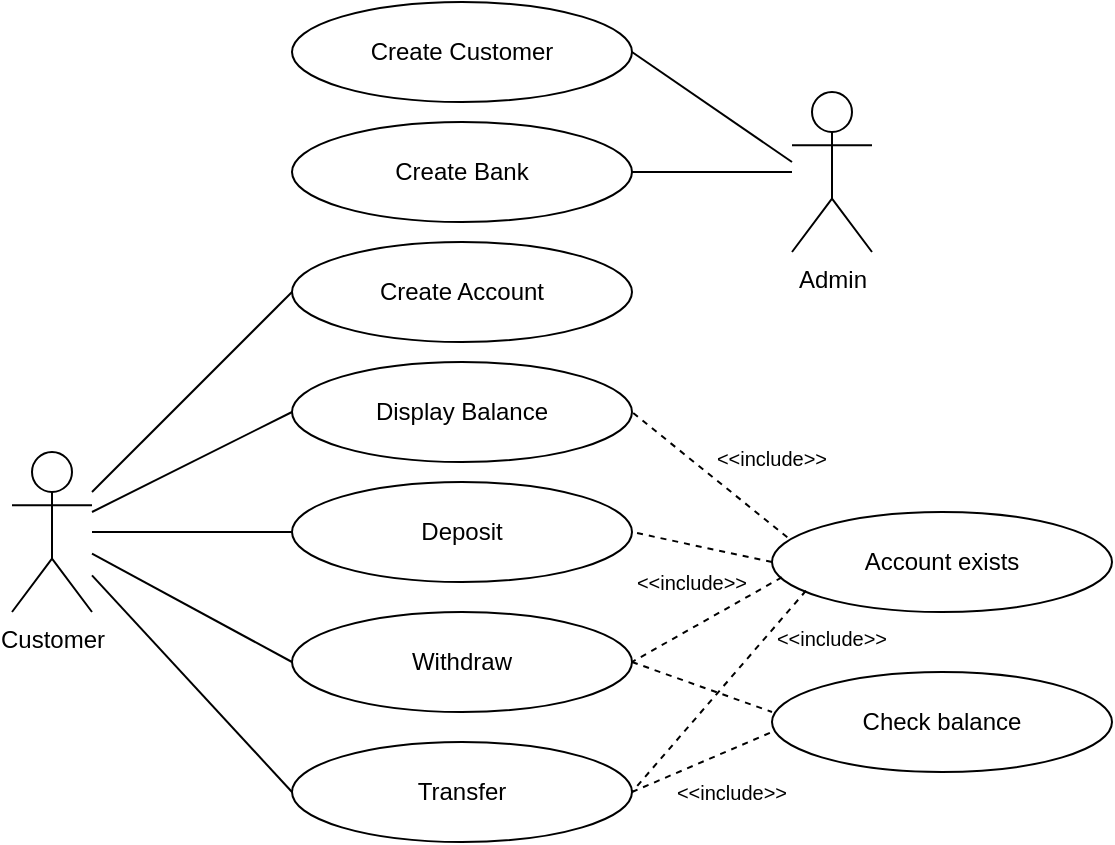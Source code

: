 <mxfile version="20.1.1" type="device"><diagram id="9brEvuMMnQC22IjXozon" name="Page-1"><mxGraphModel dx="865" dy="1534" grid="1" gridSize="10" guides="1" tooltips="1" connect="1" arrows="1" fold="1" page="1" pageScale="1" pageWidth="850" pageHeight="1100" math="0" shadow="0"><root><mxCell id="0"/><mxCell id="1" parent="0"/><mxCell id="LHPxa-RqKIYYLWFbv6Tk-1" value="Customer" style="shape=umlActor;verticalLabelPosition=bottom;verticalAlign=top;html=1;outlineConnect=0;" vertex="1" parent="1"><mxGeometry x="150" y="75" width="40" height="80" as="geometry"/></mxCell><mxCell id="LHPxa-RqKIYYLWFbv6Tk-3" value="Display Balance" style="ellipse;whiteSpace=wrap;html=1;" vertex="1" parent="1"><mxGeometry x="290" y="30" width="170" height="50" as="geometry"/></mxCell><mxCell id="LHPxa-RqKIYYLWFbv6Tk-18" value="Deposit" style="ellipse;whiteSpace=wrap;html=1;" vertex="1" parent="1"><mxGeometry x="290" y="90" width="170" height="50" as="geometry"/></mxCell><mxCell id="LHPxa-RqKIYYLWFbv6Tk-19" value="Withdraw" style="ellipse;whiteSpace=wrap;html=1;" vertex="1" parent="1"><mxGeometry x="290" y="155" width="170" height="50" as="geometry"/></mxCell><mxCell id="LHPxa-RqKIYYLWFbv6Tk-20" value="Admin" style="shape=umlActor;verticalLabelPosition=bottom;verticalAlign=top;html=1;outlineConnect=0;" vertex="1" parent="1"><mxGeometry x="540" y="-105" width="40" height="80" as="geometry"/></mxCell><mxCell id="LHPxa-RqKIYYLWFbv6Tk-21" value="Transfer" style="ellipse;whiteSpace=wrap;html=1;" vertex="1" parent="1"><mxGeometry x="290" y="220" width="170" height="50" as="geometry"/></mxCell><mxCell id="LHPxa-RqKIYYLWFbv6Tk-25" value="" style="endArrow=none;html=1;rounded=0;entryX=0;entryY=0.5;entryDx=0;entryDy=0;endFill=0;" edge="1" parent="1" source="LHPxa-RqKIYYLWFbv6Tk-1" target="LHPxa-RqKIYYLWFbv6Tk-18"><mxGeometry width="50" height="50" relative="1" as="geometry"><mxPoint x="190" y="120" as="sourcePoint"/><mxPoint x="370" y="230" as="targetPoint"/></mxGeometry></mxCell><mxCell id="LHPxa-RqKIYYLWFbv6Tk-26" value="" style="endArrow=none;html=1;rounded=0;entryX=0;entryY=0.5;entryDx=0;entryDy=0;endFill=0;" edge="1" parent="1" source="LHPxa-RqKIYYLWFbv6Tk-1" target="LHPxa-RqKIYYLWFbv6Tk-19"><mxGeometry width="50" height="50" relative="1" as="geometry"><mxPoint x="190.0" y="190" as="sourcePoint"/><mxPoint x="290.0" y="240" as="targetPoint"/></mxGeometry></mxCell><mxCell id="LHPxa-RqKIYYLWFbv6Tk-27" value="Create Account" style="ellipse;whiteSpace=wrap;html=1;" vertex="1" parent="1"><mxGeometry x="290" y="-30" width="170" height="50" as="geometry"/></mxCell><mxCell id="LHPxa-RqKIYYLWFbv6Tk-29" value="" style="endArrow=none;html=1;rounded=0;entryX=0;entryY=0.5;entryDx=0;entryDy=0;endFill=0;" edge="1" parent="1" source="LHPxa-RqKIYYLWFbv6Tk-1" target="LHPxa-RqKIYYLWFbv6Tk-27"><mxGeometry width="50" height="50" relative="1" as="geometry"><mxPoint x="200.0" y="90" as="sourcePoint"/><mxPoint x="300.0" y="140" as="targetPoint"/></mxGeometry></mxCell><mxCell id="LHPxa-RqKIYYLWFbv6Tk-30" value="" style="endArrow=none;html=1;rounded=0;entryX=0;entryY=0.5;entryDx=0;entryDy=0;endFill=0;" edge="1" parent="1" source="LHPxa-RqKIYYLWFbv6Tk-1" target="LHPxa-RqKIYYLWFbv6Tk-3"><mxGeometry width="50" height="50" relative="1" as="geometry"><mxPoint x="190" y="120" as="sourcePoint"/><mxPoint x="300.0" y="65" as="targetPoint"/></mxGeometry></mxCell><mxCell id="LHPxa-RqKIYYLWFbv6Tk-32" value="" style="endArrow=none;html=1;rounded=0;entryX=0;entryY=0.5;entryDx=0;entryDy=0;endFill=0;" edge="1" parent="1" source="LHPxa-RqKIYYLWFbv6Tk-1" target="LHPxa-RqKIYYLWFbv6Tk-21"><mxGeometry width="50" height="50" relative="1" as="geometry"><mxPoint x="200.0" y="135.833" as="sourcePoint"/><mxPoint x="300.0" y="190.0" as="targetPoint"/></mxGeometry></mxCell><mxCell id="LHPxa-RqKIYYLWFbv6Tk-35" value="Create Bank" style="ellipse;whiteSpace=wrap;html=1;" vertex="1" parent="1"><mxGeometry x="290" y="-90" width="170" height="50" as="geometry"/></mxCell><mxCell id="LHPxa-RqKIYYLWFbv6Tk-36" value="" style="endArrow=none;html=1;rounded=0;entryX=1;entryY=0.5;entryDx=0;entryDy=0;endFill=0;" edge="1" parent="1" source="LHPxa-RqKIYYLWFbv6Tk-20" target="LHPxa-RqKIYYLWFbv6Tk-35"><mxGeometry width="50" height="50" relative="1" as="geometry"><mxPoint x="200.0" y="105.0" as="sourcePoint"/><mxPoint x="300.0" y="5.0" as="targetPoint"/></mxGeometry></mxCell><mxCell id="LHPxa-RqKIYYLWFbv6Tk-37" value="Create Customer" style="ellipse;whiteSpace=wrap;html=1;" vertex="1" parent="1"><mxGeometry x="290" y="-150" width="170" height="50" as="geometry"/></mxCell><mxCell id="LHPxa-RqKIYYLWFbv6Tk-38" value="" style="endArrow=none;html=1;rounded=0;entryX=1;entryY=0.5;entryDx=0;entryDy=0;endFill=0;" edge="1" parent="1" target="LHPxa-RqKIYYLWFbv6Tk-37"><mxGeometry width="50" height="50" relative="1" as="geometry"><mxPoint x="540" y="-70" as="sourcePoint"/><mxPoint x="470.0" y="-55.0" as="targetPoint"/></mxGeometry></mxCell><mxCell id="LHPxa-RqKIYYLWFbv6Tk-39" value="Check balance" style="ellipse;whiteSpace=wrap;html=1;" vertex="1" parent="1"><mxGeometry x="530" y="185" width="170" height="50" as="geometry"/></mxCell><mxCell id="LHPxa-RqKIYYLWFbv6Tk-40" value="" style="endArrow=none;html=1;rounded=0;endFill=0;exitX=1;exitY=0.5;exitDx=0;exitDy=0;entryX=0;entryY=0.4;entryDx=0;entryDy=0;entryPerimeter=0;dashed=1;" edge="1" parent="1" source="LHPxa-RqKIYYLWFbv6Tk-19" target="LHPxa-RqKIYYLWFbv6Tk-39"><mxGeometry width="50" height="50" relative="1" as="geometry"><mxPoint x="425.0" y="140.0" as="sourcePoint"/><mxPoint x="525.0" y="40.0" as="targetPoint"/></mxGeometry></mxCell><mxCell id="LHPxa-RqKIYYLWFbv6Tk-42" value="" style="endArrow=none;html=1;rounded=0;endFill=0;exitX=1;exitY=0.5;exitDx=0;exitDy=0;entryX=0;entryY=0.6;entryDx=0;entryDy=0;entryPerimeter=0;dashed=1;" edge="1" parent="1" source="LHPxa-RqKIYYLWFbv6Tk-21" target="LHPxa-RqKIYYLWFbv6Tk-39"><mxGeometry width="50" height="50" relative="1" as="geometry"><mxPoint x="470.0" y="190.0" as="sourcePoint"/><mxPoint x="540" y="150" as="targetPoint"/></mxGeometry></mxCell><mxCell id="LHPxa-RqKIYYLWFbv6Tk-43" value="&lt;font style=&quot;font-size: 10px;&quot;&gt;&amp;lt;&amp;lt;include&amp;gt;&amp;gt;&lt;/font&gt;" style="text;html=1;strokeColor=none;fillColor=none;align=center;verticalAlign=middle;whiteSpace=wrap;rounded=0;" vertex="1" parent="1"><mxGeometry x="520" y="155" width="80" height="25" as="geometry"/></mxCell><mxCell id="LHPxa-RqKIYYLWFbv6Tk-46" value="&lt;font style=&quot;font-size: 10px;&quot;&gt;&amp;lt;&amp;lt;include&amp;gt;&amp;gt;&lt;/font&gt;" style="text;html=1;strokeColor=none;fillColor=none;align=center;verticalAlign=middle;whiteSpace=wrap;rounded=0;" vertex="1" parent="1"><mxGeometry x="470" y="232.5" width="80" height="25" as="geometry"/></mxCell><mxCell id="LHPxa-RqKIYYLWFbv6Tk-48" value="Account exists" style="ellipse;whiteSpace=wrap;html=1;" vertex="1" parent="1"><mxGeometry x="530" y="105" width="170" height="50" as="geometry"/></mxCell><mxCell id="LHPxa-RqKIYYLWFbv6Tk-52" value="" style="endArrow=none;html=1;rounded=0;endFill=0;exitX=0.045;exitY=0.253;exitDx=0;exitDy=0;entryX=1;entryY=0.5;entryDx=0;entryDy=0;dashed=1;exitPerimeter=0;" edge="1" parent="1" source="LHPxa-RqKIYYLWFbv6Tk-48" target="LHPxa-RqKIYYLWFbv6Tk-3"><mxGeometry width="50" height="50" relative="1" as="geometry"><mxPoint x="470" y="190" as="sourcePoint"/><mxPoint x="540" y="215" as="targetPoint"/></mxGeometry></mxCell><mxCell id="LHPxa-RqKIYYLWFbv6Tk-53" value="" style="endArrow=none;html=1;rounded=0;endFill=0;exitX=0;exitY=0.5;exitDx=0;exitDy=0;entryX=1;entryY=0.5;entryDx=0;entryDy=0;dashed=1;" edge="1" parent="1" source="LHPxa-RqKIYYLWFbv6Tk-48" target="LHPxa-RqKIYYLWFbv6Tk-18"><mxGeometry width="50" height="50" relative="1" as="geometry"><mxPoint x="480" y="200" as="sourcePoint"/><mxPoint x="550" y="225" as="targetPoint"/></mxGeometry></mxCell><mxCell id="LHPxa-RqKIYYLWFbv6Tk-54" value="" style="endArrow=none;html=1;rounded=0;endFill=0;exitX=0.029;exitY=0.653;exitDx=0;exitDy=0;entryX=1;entryY=0.5;entryDx=0;entryDy=0;dashed=1;exitPerimeter=0;" edge="1" parent="1" source="LHPxa-RqKIYYLWFbv6Tk-48" target="LHPxa-RqKIYYLWFbv6Tk-19"><mxGeometry width="50" height="50" relative="1" as="geometry"><mxPoint x="490" y="210" as="sourcePoint"/><mxPoint x="560" y="235" as="targetPoint"/></mxGeometry></mxCell><mxCell id="LHPxa-RqKIYYLWFbv6Tk-55" value="" style="endArrow=none;html=1;rounded=0;endFill=0;exitX=0.1;exitY=0.787;exitDx=0;exitDy=0;entryX=1;entryY=0.5;entryDx=0;entryDy=0;dashed=1;exitPerimeter=0;" edge="1" parent="1" source="LHPxa-RqKIYYLWFbv6Tk-48" target="LHPxa-RqKIYYLWFbv6Tk-21"><mxGeometry width="50" height="50" relative="1" as="geometry"><mxPoint x="500" y="220" as="sourcePoint"/><mxPoint x="570" y="245" as="targetPoint"/></mxGeometry></mxCell><mxCell id="LHPxa-RqKIYYLWFbv6Tk-56" value="&lt;font style=&quot;font-size: 10px;&quot;&gt;&amp;lt;&amp;lt;include&amp;gt;&amp;gt;&lt;/font&gt;" style="text;html=1;strokeColor=none;fillColor=none;align=center;verticalAlign=middle;whiteSpace=wrap;rounded=0;" vertex="1" parent="1"><mxGeometry x="490" y="65" width="80" height="25" as="geometry"/></mxCell><mxCell id="LHPxa-RqKIYYLWFbv6Tk-57" value="&lt;font style=&quot;font-size: 10px;&quot;&gt;&amp;lt;&amp;lt;include&amp;gt;&amp;gt;&lt;/font&gt;" style="text;html=1;strokeColor=none;fillColor=none;align=center;verticalAlign=middle;whiteSpace=wrap;rounded=0;" vertex="1" parent="1"><mxGeometry x="460" y="130" width="60" height="20" as="geometry"/></mxCell></root></mxGraphModel></diagram></mxfile>